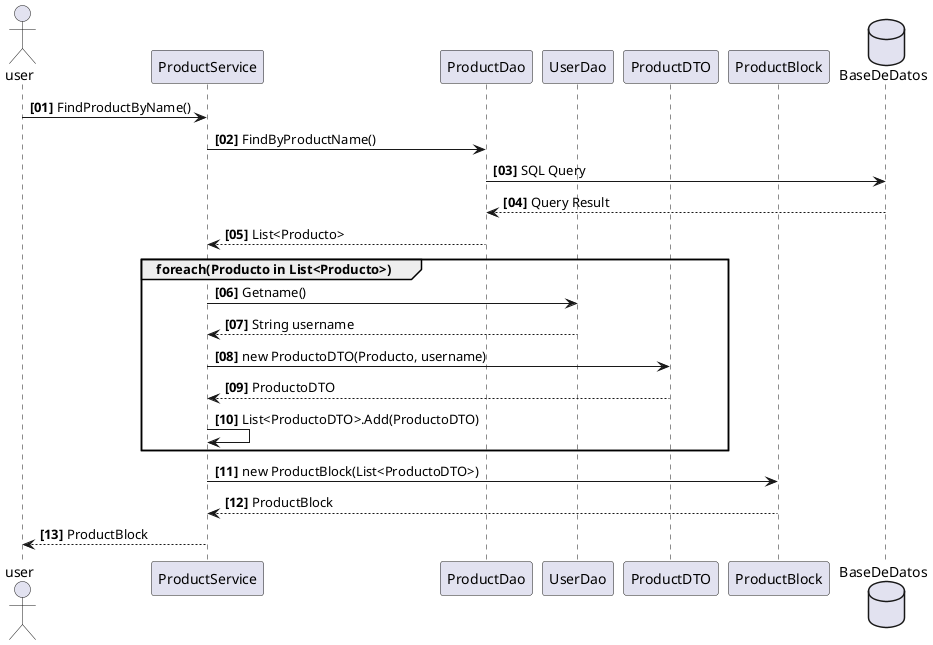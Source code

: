 @startuml dynamic
autonumber "<b>[00]"
actor user
participant ProductService
participant ProductDao
participant UserDao
participant ProductDTO
participant ProductBlock
database BaseDeDatos

user->ProductService : FindProductByName()
ProductService -> ProductDao : FindByProductName()
ProductDao -> BaseDeDatos : SQL Query
BaseDeDatos --> ProductDao : Query Result
ProductDao --> ProductService : List<Producto>
    group foreach(Producto in List<Producto>)
        ProductService -> UserDao : Getname()
        UserDao --> ProductService : String username
        ProductService -> ProductDTO : new ProductoDTO(Producto, username)
        ProductDTO --> ProductService : ProductoDTO
        ProductService -> ProductService : List<ProductoDTO>.Add(ProductoDTO)
    end
ProductService -> ProductBlock : new ProductBlock(List<ProductoDTO>)
ProductBlock --> ProductService : ProductBlock
ProductService --> user : ProductBlock
@enduml